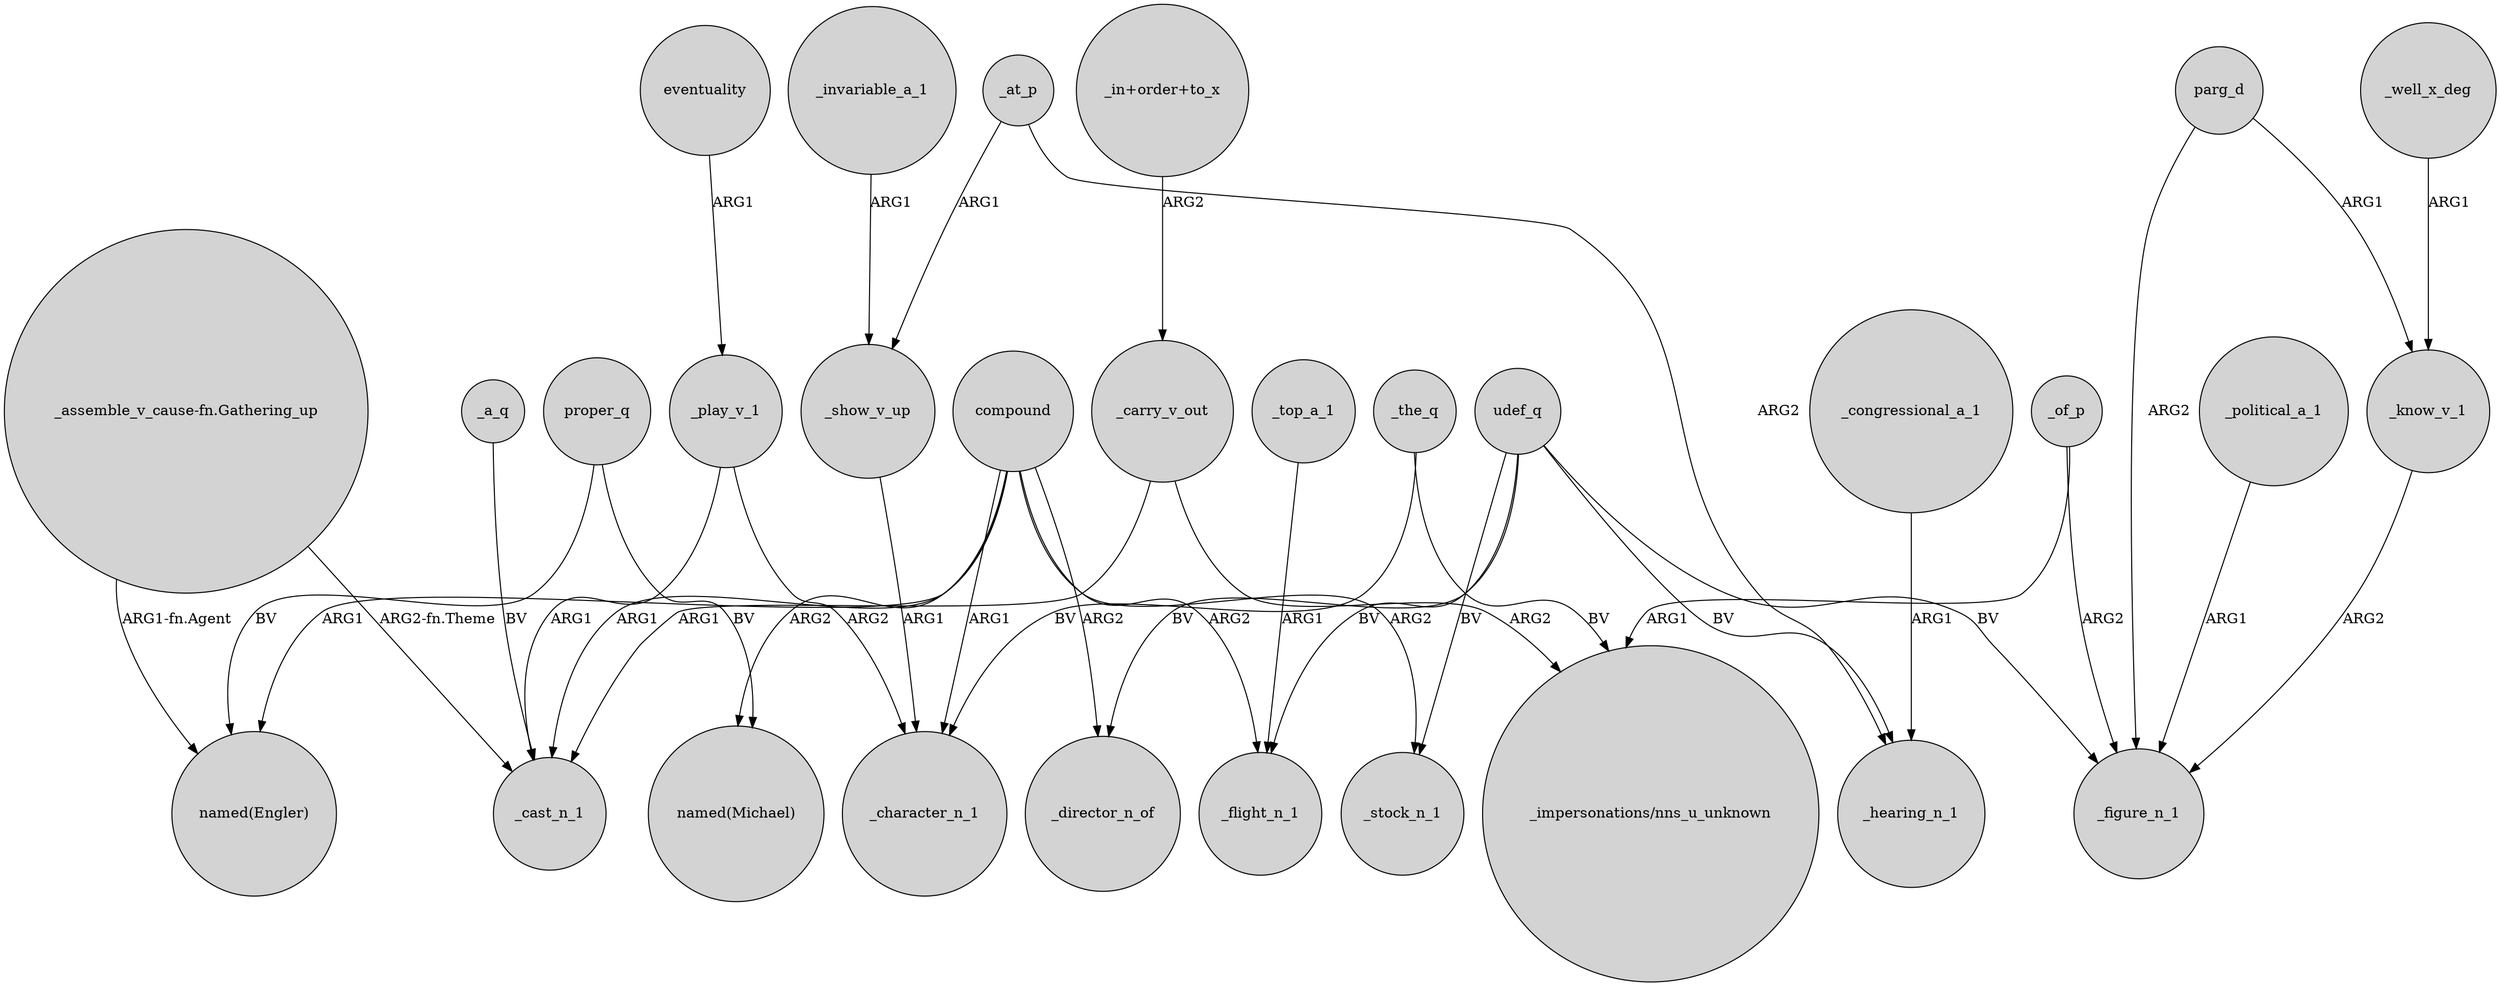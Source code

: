 digraph {
	node [shape=circle style=filled]
	_play_v_1 -> _cast_n_1 [label=ARG1]
	udef_q -> _hearing_n_1 [label=BV]
	compound -> _character_n_1 [label=ARG1]
	eventuality -> _play_v_1 [label=ARG1]
	compound -> _flight_n_1 [label=ARG2]
	udef_q -> _flight_n_1 [label=BV]
	_of_p -> _figure_n_1 [label=ARG2]
	parg_d -> _figure_n_1 [label=ARG2]
	_political_a_1 -> _figure_n_1 [label=ARG1]
	compound -> _cast_n_1 [label=ARG1]
	_show_v_up -> _character_n_1 [label=ARG1]
	_congressional_a_1 -> _hearing_n_1 [label=ARG1]
	"_assemble_v_cause-fn.Gathering_up" -> _cast_n_1 [label="ARG2-fn.Theme"]
	proper_q -> "named(Michael)" [label=BV]
	_a_q -> _cast_n_1 [label=BV]
	_of_p -> "_impersonations/nns_u_unknown" [label=ARG1]
	"_in+order+to_x" -> _carry_v_out [label=ARG2]
	compound -> _stock_n_1 [label=ARG2]
	compound -> _director_n_of [label=ARG2]
	_the_q -> "_impersonations/nns_u_unknown" [label=BV]
	udef_q -> _stock_n_1 [label=BV]
	_play_v_1 -> _character_n_1 [label=ARG2]
	_at_p -> _hearing_n_1 [label=ARG2]
	parg_d -> _know_v_1 [label=ARG1]
	_invariable_a_1 -> _show_v_up [label=ARG1]
	compound -> "named(Engler)" [label=ARG1]
	udef_q -> _figure_n_1 [label=BV]
	_the_q -> _character_n_1 [label=BV]
	_top_a_1 -> _flight_n_1 [label=ARG1]
	_carry_v_out -> _cast_n_1 [label=ARG1]
	"_assemble_v_cause-fn.Gathering_up" -> "named(Engler)" [label="ARG1-fn.Agent"]
	_at_p -> _show_v_up [label=ARG1]
	proper_q -> "named(Engler)" [label=BV]
	_carry_v_out -> "_impersonations/nns_u_unknown" [label=ARG2]
	udef_q -> _director_n_of [label=BV]
	compound -> "named(Michael)" [label=ARG2]
	_well_x_deg -> _know_v_1 [label=ARG1]
	_know_v_1 -> _figure_n_1 [label=ARG2]
}
